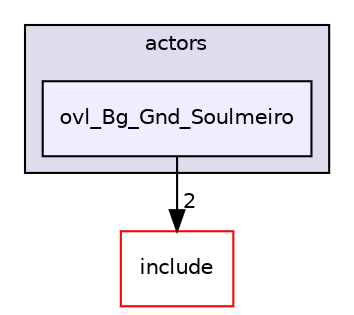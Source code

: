 digraph "src/overlays/actors/ovl_Bg_Gnd_Soulmeiro" {
  compound=true
  node [ fontsize="10", fontname="Helvetica"];
  edge [ labelfontsize="10", labelfontname="Helvetica"];
  subgraph clusterdir_e93473484be31ce7bcb356bd643a22f8 {
    graph [ bgcolor="#ddddee", pencolor="black", label="actors" fontname="Helvetica", fontsize="10", URL="dir_e93473484be31ce7bcb356bd643a22f8.html"]
  dir_5d25994e8ebe89e8e5962a6e0ad073e2 [shape=box, label="ovl_Bg_Gnd_Soulmeiro", style="filled", fillcolor="#eeeeff", pencolor="black", URL="dir_5d25994e8ebe89e8e5962a6e0ad073e2.html"];
  }
  dir_d44c64559bbebec7f509842c48db8b23 [shape=box label="include" fillcolor="white" style="filled" color="red" URL="dir_d44c64559bbebec7f509842c48db8b23.html"];
  dir_5d25994e8ebe89e8e5962a6e0ad073e2->dir_d44c64559bbebec7f509842c48db8b23 [headlabel="2", labeldistance=1.5 headhref="dir_000033_000000.html"];
}
